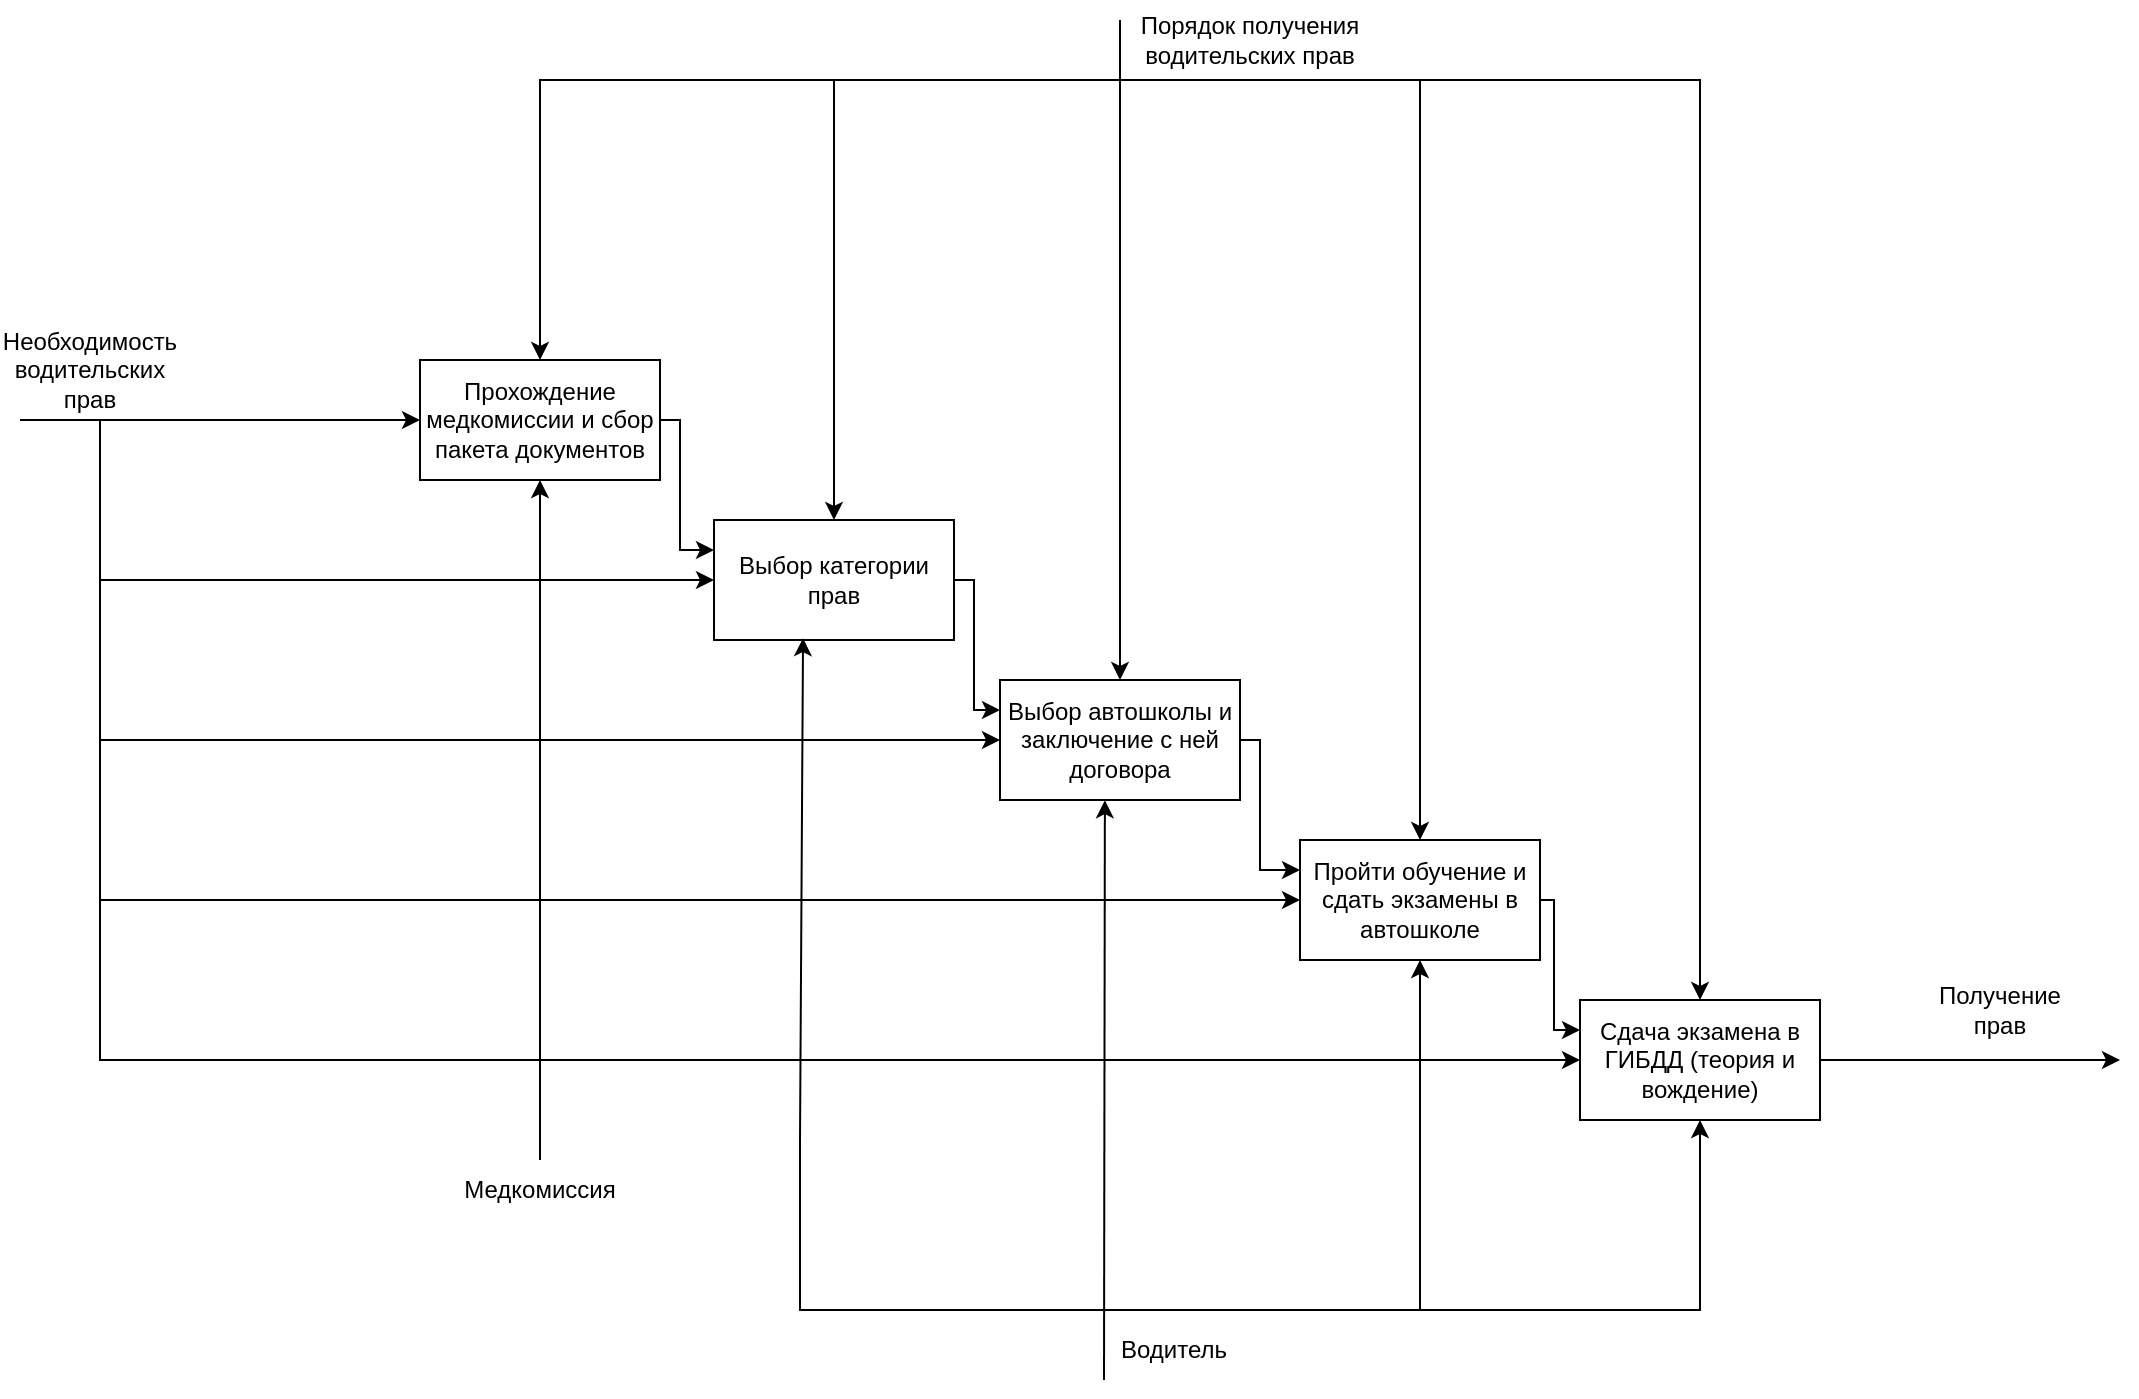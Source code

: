 <mxfile version="20.7.4" type="device"><diagram id="z9TqKdiOJLBSfHPhLl4F" name="Страница 1"><mxGraphModel dx="1631" dy="931" grid="1" gridSize="10" guides="1" tooltips="1" connect="1" arrows="1" fold="1" page="1" pageScale="1" pageWidth="827" pageHeight="1169" background="none" math="0" shadow="0"><root><mxCell id="0"/><mxCell id="1" parent="0"/><mxCell id="PlF96JXFnjQm4OEv0FqK-82" value="Необходимость водительских прав" style="text;html=1;strokeColor=none;fillColor=none;align=center;verticalAlign=middle;whiteSpace=wrap;rounded=0;" vertex="1" parent="1"><mxGeometry x="270" y="1010" width="90" height="50" as="geometry"/></mxCell><mxCell id="PlF96JXFnjQm4OEv0FqK-83" value="" style="endArrow=classic;html=1;rounded=0;" edge="1" parent="1" target="PlF96JXFnjQm4OEv0FqK-86"><mxGeometry width="50" height="50" relative="1" as="geometry"><mxPoint x="280" y="1060" as="sourcePoint"/><mxPoint x="470" y="1060" as="targetPoint"/></mxGeometry></mxCell><mxCell id="PlF96JXFnjQm4OEv0FqK-84" value="Выбор категории прав" style="rounded=0;whiteSpace=wrap;html=1;" vertex="1" parent="1"><mxGeometry x="627" y="1110" width="120" height="60" as="geometry"/></mxCell><mxCell id="PlF96JXFnjQm4OEv0FqK-85" value="Выбор автошколы и заключение с ней договора" style="rounded=0;whiteSpace=wrap;html=1;" vertex="1" parent="1"><mxGeometry x="770" y="1190" width="120" height="60" as="geometry"/></mxCell><mxCell id="PlF96JXFnjQm4OEv0FqK-86" value="Прохождение медкомиссии и сбор пакета документов" style="rounded=0;whiteSpace=wrap;html=1;" vertex="1" parent="1"><mxGeometry x="480" y="1030" width="120" height="60" as="geometry"/></mxCell><mxCell id="PlF96JXFnjQm4OEv0FqK-87" value="Пройти обучение и сдать экзамены в автошколе" style="rounded=0;whiteSpace=wrap;html=1;" vertex="1" parent="1"><mxGeometry x="920" y="1270" width="120" height="60" as="geometry"/></mxCell><mxCell id="PlF96JXFnjQm4OEv0FqK-88" value="Сдача экзамена в ГИБДД (теория и вождение)&lt;span style=&quot;color: rgba(0, 0, 0, 0); font-family: monospace; font-size: 0px; text-align: start;&quot;&gt;%3CmxGraphModel%3E%3Croot%3E%3CmxCell%20id%3D%220%22%2F%3E%3CmxCell%20id%3D%221%22%20parent%3D%220%22%2F%3E%3CmxCell%20id%3D%222%22%20value%3D%22%22%20style%3D%22rounded%3D0%3BwhiteSpace%3Dwrap%3Bhtml%3D1%3B%22%20vertex%3D%221%22%20parent%3D%221%22%3E%3CmxGeometry%20x%3D%22-550%22%20y%3D%22295%22%20width%3D%22120%22%20height%3D%2260%22%20as%3D%22geometry%22%2F%3E%3C%2FmxCell%3E%3C%2Froot%3E%3C%2FmxGraphModel%3E&lt;/span&gt;" style="rounded=0;whiteSpace=wrap;html=1;" vertex="1" parent="1"><mxGeometry x="1060" y="1350" width="120" height="60" as="geometry"/></mxCell><mxCell id="PlF96JXFnjQm4OEv0FqK-89" value="" style="endArrow=classic;html=1;rounded=0;" edge="1" parent="1" source="PlF96JXFnjQm4OEv0FqK-88"><mxGeometry width="50" height="50" relative="1" as="geometry"><mxPoint x="1180.0" y="1379.58" as="sourcePoint"/><mxPoint x="1330" y="1380" as="targetPoint"/></mxGeometry></mxCell><mxCell id="PlF96JXFnjQm4OEv0FqK-90" value="Получение прав" style="text;html=1;strokeColor=none;fillColor=none;align=center;verticalAlign=middle;whiteSpace=wrap;rounded=0;" vertex="1" parent="1"><mxGeometry x="1240" y="1340" width="60" height="30" as="geometry"/></mxCell><mxCell id="PlF96JXFnjQm4OEv0FqK-91" value="" style="endArrow=none;html=1;rounded=0;startArrow=classic;startFill=1;" edge="1" parent="1" source="PlF96JXFnjQm4OEv0FqK-88"><mxGeometry width="50" height="50" relative="1" as="geometry"><mxPoint x="325" y="1390" as="sourcePoint"/><mxPoint x="320" y="1060" as="targetPoint"/><Array as="points"><mxPoint x="320" y="1380"/></Array></mxGeometry></mxCell><mxCell id="PlF96JXFnjQm4OEv0FqK-92" value="" style="endArrow=none;html=1;rounded=0;startArrow=classic;startFill=1;" edge="1" parent="1" source="PlF96JXFnjQm4OEv0FqK-87"><mxGeometry width="50" height="50" relative="1" as="geometry"><mxPoint x="620" y="1320" as="sourcePoint"/><mxPoint x="320" y="1300" as="targetPoint"/></mxGeometry></mxCell><mxCell id="PlF96JXFnjQm4OEv0FqK-93" value="" style="endArrow=none;html=1;rounded=0;startArrow=classic;startFill=1;" edge="1" parent="1" source="PlF96JXFnjQm4OEv0FqK-85"><mxGeometry width="50" height="50" relative="1" as="geometry"><mxPoint x="730" y="1220" as="sourcePoint"/><mxPoint x="320" y="1220" as="targetPoint"/></mxGeometry></mxCell><mxCell id="PlF96JXFnjQm4OEv0FqK-94" value="" style="endArrow=none;html=1;rounded=0;endFill=0;startArrow=classic;startFill=1;" edge="1" parent="1" source="PlF96JXFnjQm4OEv0FqK-84"><mxGeometry width="50" height="50" relative="1" as="geometry"><mxPoint x="590" y="1140" as="sourcePoint"/><mxPoint x="320" y="1140" as="targetPoint"/></mxGeometry></mxCell><mxCell id="PlF96JXFnjQm4OEv0FqK-95" value="" style="endArrow=classic;html=1;rounded=0;exitX=1;exitY=0.5;exitDx=0;exitDy=0;entryX=0;entryY=0.25;entryDx=0;entryDy=0;" edge="1" parent="1" source="PlF96JXFnjQm4OEv0FqK-86" target="PlF96JXFnjQm4OEv0FqK-84"><mxGeometry width="50" height="50" relative="1" as="geometry"><mxPoint x="760" y="1270" as="sourcePoint"/><mxPoint x="680" y="1140" as="targetPoint"/><Array as="points"><mxPoint x="610" y="1060"/><mxPoint x="610" y="1125"/></Array></mxGeometry></mxCell><mxCell id="PlF96JXFnjQm4OEv0FqK-96" value="" style="endArrow=classic;html=1;rounded=0;exitX=1;exitY=0.5;exitDx=0;exitDy=0;" edge="1" parent="1"><mxGeometry width="50" height="50" relative="1" as="geometry"><mxPoint x="890.0" y="1220" as="sourcePoint"/><mxPoint x="920" y="1285" as="targetPoint"/><Array as="points"><mxPoint x="900" y="1220"/><mxPoint x="900" y="1285"/></Array></mxGeometry></mxCell><mxCell id="PlF96JXFnjQm4OEv0FqK-97" value="" style="endArrow=classic;html=1;rounded=0;exitX=1;exitY=0.5;exitDx=0;exitDy=0;entryX=0;entryY=0.25;entryDx=0;entryDy=0;" edge="1" parent="1" target="PlF96JXFnjQm4OEv0FqK-85"><mxGeometry width="50" height="50" relative="1" as="geometry"><mxPoint x="747" y="1140" as="sourcePoint"/><mxPoint x="774" y="1205" as="targetPoint"/><Array as="points"><mxPoint x="757" y="1140"/><mxPoint x="757" y="1205"/></Array></mxGeometry></mxCell><mxCell id="PlF96JXFnjQm4OEv0FqK-98" value="" style="endArrow=classic;html=1;rounded=0;entryX=0;entryY=0.25;entryDx=0;entryDy=0;" edge="1" parent="1" source="PlF96JXFnjQm4OEv0FqK-87"><mxGeometry width="50" height="50" relative="1" as="geometry"><mxPoint x="1037" y="1300" as="sourcePoint"/><mxPoint x="1060" y="1365" as="targetPoint"/><Array as="points"><mxPoint x="1047" y="1300"/><mxPoint x="1047" y="1365"/></Array></mxGeometry></mxCell><mxCell id="PlF96JXFnjQm4OEv0FqK-99" value="Водитель" style="text;html=1;strokeColor=none;fillColor=none;align=center;verticalAlign=middle;whiteSpace=wrap;rounded=0;" vertex="1" parent="1"><mxGeometry x="827" y="1510" width="60" height="30" as="geometry"/></mxCell><mxCell id="PlF96JXFnjQm4OEv0FqK-100" value="" style="endArrow=classic;html=1;rounded=0;" edge="1" parent="1" target="PlF96JXFnjQm4OEv0FqK-88"><mxGeometry width="50" height="50" relative="1" as="geometry"><mxPoint x="850" y="1505" as="sourcePoint"/><mxPoint x="930" y="1460" as="targetPoint"/><Array as="points"><mxPoint x="1120" y="1505"/></Array></mxGeometry></mxCell><mxCell id="PlF96JXFnjQm4OEv0FqK-101" value="" style="endArrow=classic;html=1;rounded=0;entryX=0.437;entryY=1.002;entryDx=0;entryDy=0;entryPerimeter=0;" edge="1" parent="1" target="PlF96JXFnjQm4OEv0FqK-85"><mxGeometry width="50" height="50" relative="1" as="geometry"><mxPoint x="822" y="1540" as="sourcePoint"/><mxPoint x="860" y="1260" as="targetPoint"/></mxGeometry></mxCell><mxCell id="PlF96JXFnjQm4OEv0FqK-102" value="" style="endArrow=classic;html=1;rounded=0;entryX=0.371;entryY=0.985;entryDx=0;entryDy=0;entryPerimeter=0;" edge="1" parent="1" target="PlF96JXFnjQm4OEv0FqK-84"><mxGeometry width="50" height="50" relative="1" as="geometry"><mxPoint x="840" y="1505" as="sourcePoint"/><mxPoint x="860" y="1260" as="targetPoint"/><Array as="points"><mxPoint x="670" y="1505"/><mxPoint x="670" y="1420"/></Array></mxGeometry></mxCell><mxCell id="PlF96JXFnjQm4OEv0FqK-103" value="Медкомиссия" style="text;html=1;strokeColor=none;fillColor=none;align=center;verticalAlign=middle;whiteSpace=wrap;rounded=0;" vertex="1" parent="1"><mxGeometry x="510" y="1430" width="60" height="30" as="geometry"/></mxCell><mxCell id="PlF96JXFnjQm4OEv0FqK-104" value="" style="endArrow=classic;html=1;rounded=0;" edge="1" parent="1" source="PlF96JXFnjQm4OEv0FqK-103" target="PlF96JXFnjQm4OEv0FqK-86"><mxGeometry width="50" height="50" relative="1" as="geometry"><mxPoint x="810" y="1310" as="sourcePoint"/><mxPoint x="860" y="1260" as="targetPoint"/></mxGeometry></mxCell><mxCell id="PlF96JXFnjQm4OEv0FqK-105" value="Порядок получения водительских прав" style="text;html=1;strokeColor=none;fillColor=none;align=center;verticalAlign=middle;whiteSpace=wrap;rounded=0;" vertex="1" parent="1"><mxGeometry x="820" y="850" width="150" height="40" as="geometry"/></mxCell><mxCell id="PlF96JXFnjQm4OEv0FqK-106" value="" style="endArrow=classic;html=1;rounded=0;" edge="1" parent="1" target="PlF96JXFnjQm4OEv0FqK-86"><mxGeometry width="50" height="50" relative="1" as="geometry"><mxPoint x="820" y="890" as="sourcePoint"/><mxPoint x="740" y="880" as="targetPoint"/><Array as="points"><mxPoint x="540" y="890"/></Array></mxGeometry></mxCell><mxCell id="PlF96JXFnjQm4OEv0FqK-107" value="" style="endArrow=classic;html=1;rounded=0;" edge="1" parent="1" target="PlF96JXFnjQm4OEv0FqK-84"><mxGeometry width="50" height="50" relative="1" as="geometry"><mxPoint x="687" y="890" as="sourcePoint"/><mxPoint x="860" y="980" as="targetPoint"/></mxGeometry></mxCell><mxCell id="PlF96JXFnjQm4OEv0FqK-108" value="" style="endArrow=classic;html=1;rounded=0;" edge="1" parent="1" target="PlF96JXFnjQm4OEv0FqK-85"><mxGeometry width="50" height="50" relative="1" as="geometry"><mxPoint x="830" y="860" as="sourcePoint"/><mxPoint x="770" y="1020" as="targetPoint"/></mxGeometry></mxCell><mxCell id="PlF96JXFnjQm4OEv0FqK-109" value="" style="endArrow=classic;html=1;rounded=0;" edge="1" parent="1" target="PlF96JXFnjQm4OEv0FqK-88"><mxGeometry width="50" height="50" relative="1" as="geometry"><mxPoint x="820" y="890" as="sourcePoint"/><mxPoint x="730" y="990" as="targetPoint"/><Array as="points"><mxPoint x="1120" y="890"/></Array></mxGeometry></mxCell><mxCell id="PlF96JXFnjQm4OEv0FqK-110" value="" style="endArrow=classic;html=1;rounded=0;" edge="1" parent="1" target="PlF96JXFnjQm4OEv0FqK-87"><mxGeometry width="50" height="50" relative="1" as="geometry"><mxPoint x="980" y="890" as="sourcePoint"/><mxPoint x="990" y="1140" as="targetPoint"/></mxGeometry></mxCell><mxCell id="PlF96JXFnjQm4OEv0FqK-111" value="" style="endArrow=classic;html=1;rounded=0;" edge="1" parent="1" target="PlF96JXFnjQm4OEv0FqK-87"><mxGeometry width="50" height="50" relative="1" as="geometry"><mxPoint x="830" y="1505" as="sourcePoint"/><mxPoint x="910" y="1270" as="targetPoint"/><Array as="points"><mxPoint x="980" y="1505"/></Array></mxGeometry></mxCell></root></mxGraphModel></diagram></mxfile>